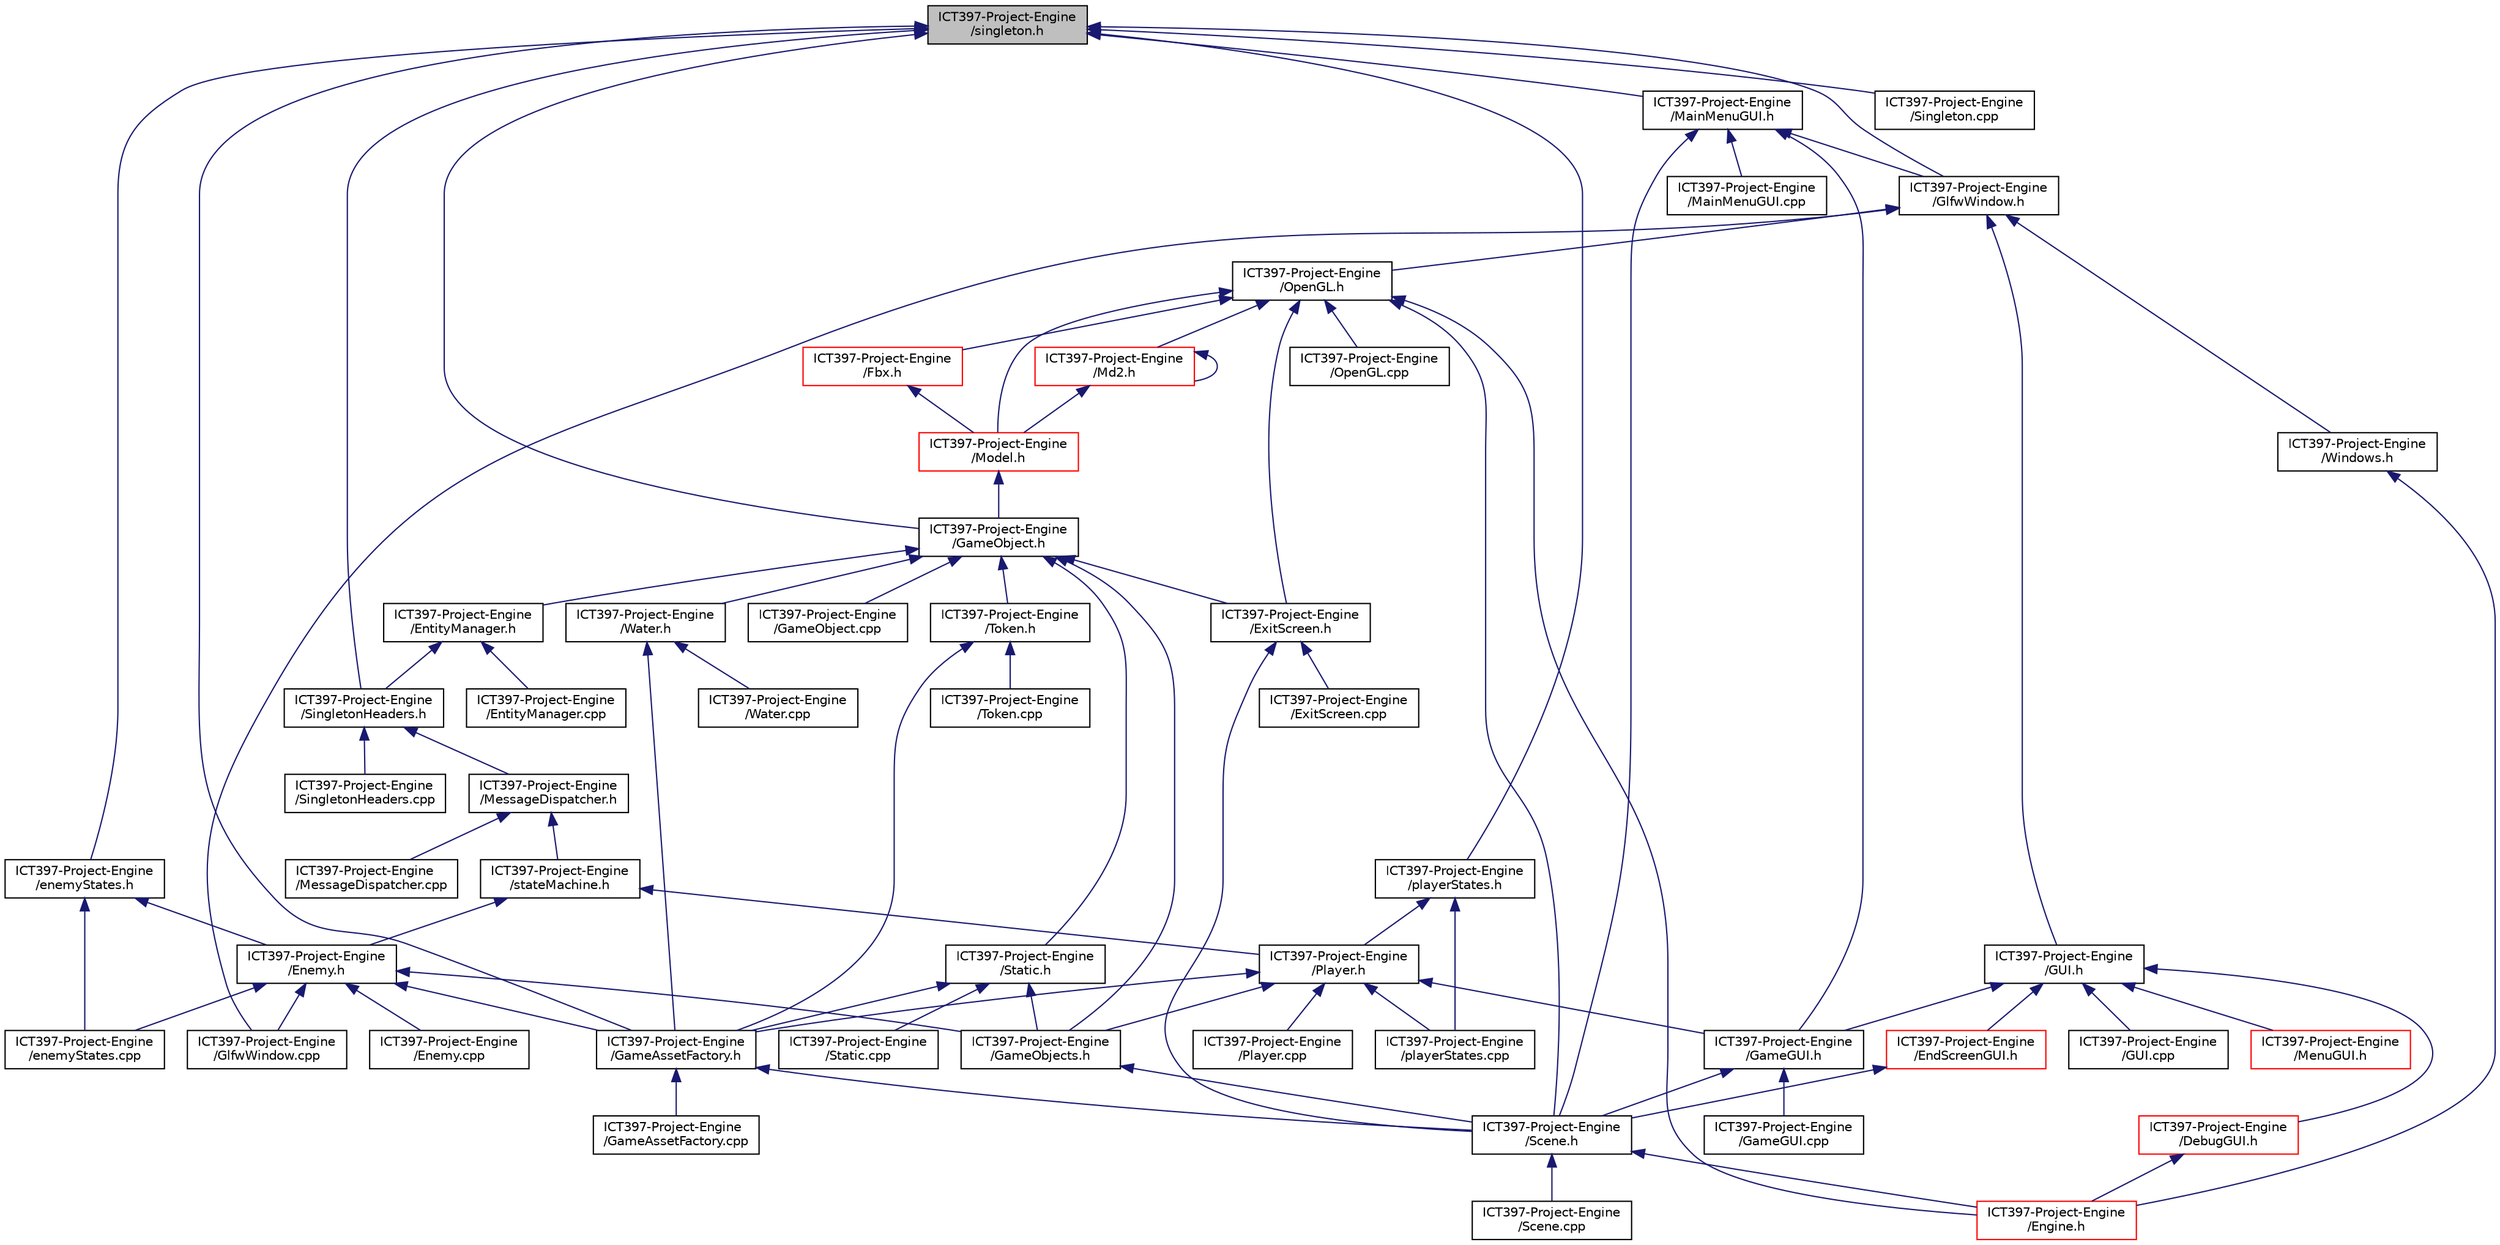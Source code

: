 digraph "ICT397-Project-Engine/singleton.h"
{
 // LATEX_PDF_SIZE
  edge [fontname="Helvetica",fontsize="10",labelfontname="Helvetica",labelfontsize="10"];
  node [fontname="Helvetica",fontsize="10",shape=record];
  Node1 [label="ICT397-Project-Engine\l/singleton.h",height=0.2,width=0.4,color="black", fillcolor="grey75", style="filled", fontcolor="black",tooltip=" "];
  Node1 -> Node2 [dir="back",color="midnightblue",fontsize="10",style="solid"];
  Node2 [label="ICT397-Project-Engine\l/enemyStates.h",height=0.2,width=0.4,color="black", fillcolor="white", style="filled",URL="$enemy_states_8h.html",tooltip=" "];
  Node2 -> Node3 [dir="back",color="midnightblue",fontsize="10",style="solid"];
  Node3 [label="ICT397-Project-Engine\l/Enemy.h",height=0.2,width=0.4,color="black", fillcolor="white", style="filled",URL="$_enemy_8h.html",tooltip=" "];
  Node3 -> Node4 [dir="back",color="midnightblue",fontsize="10",style="solid"];
  Node4 [label="ICT397-Project-Engine\l/Enemy.cpp",height=0.2,width=0.4,color="black", fillcolor="white", style="filled",URL="$_enemy_8cpp.html",tooltip=" "];
  Node3 -> Node5 [dir="back",color="midnightblue",fontsize="10",style="solid"];
  Node5 [label="ICT397-Project-Engine\l/enemyStates.cpp",height=0.2,width=0.4,color="black", fillcolor="white", style="filled",URL="$enemy_states_8cpp.html",tooltip=" "];
  Node3 -> Node6 [dir="back",color="midnightblue",fontsize="10",style="solid"];
  Node6 [label="ICT397-Project-Engine\l/GameAssetFactory.h",height=0.2,width=0.4,color="black", fillcolor="white", style="filled",URL="$_game_asset_factory_8h.html",tooltip=" "];
  Node6 -> Node7 [dir="back",color="midnightblue",fontsize="10",style="solid"];
  Node7 [label="ICT397-Project-Engine\l/GameAssetFactory.cpp",height=0.2,width=0.4,color="black", fillcolor="white", style="filled",URL="$_game_asset_factory_8cpp.html",tooltip=" "];
  Node6 -> Node8 [dir="back",color="midnightblue",fontsize="10",style="solid"];
  Node8 [label="ICT397-Project-Engine\l/Scene.h",height=0.2,width=0.4,color="black", fillcolor="white", style="filled",URL="$_scene_8h.html",tooltip=" "];
  Node8 -> Node9 [dir="back",color="midnightblue",fontsize="10",style="solid"];
  Node9 [label="ICT397-Project-Engine\l/Engine.h",height=0.2,width=0.4,color="red", fillcolor="white", style="filled",URL="$_engine_8h.html",tooltip=" "];
  Node8 -> Node12 [dir="back",color="midnightblue",fontsize="10",style="solid"];
  Node12 [label="ICT397-Project-Engine\l/Scene.cpp",height=0.2,width=0.4,color="black", fillcolor="white", style="filled",URL="$_scene_8cpp.html",tooltip=" "];
  Node3 -> Node13 [dir="back",color="midnightblue",fontsize="10",style="solid"];
  Node13 [label="ICT397-Project-Engine\l/GameObjects.h",height=0.2,width=0.4,color="black", fillcolor="white", style="filled",URL="$_game_objects_8h.html",tooltip=" "];
  Node13 -> Node8 [dir="back",color="midnightblue",fontsize="10",style="solid"];
  Node3 -> Node14 [dir="back",color="midnightblue",fontsize="10",style="solid"];
  Node14 [label="ICT397-Project-Engine\l/GlfwWindow.cpp",height=0.2,width=0.4,color="black", fillcolor="white", style="filled",URL="$_glfw_window_8cpp.html",tooltip=" "];
  Node2 -> Node5 [dir="back",color="midnightblue",fontsize="10",style="solid"];
  Node1 -> Node6 [dir="back",color="midnightblue",fontsize="10",style="solid"];
  Node1 -> Node15 [dir="back",color="midnightblue",fontsize="10",style="solid"];
  Node15 [label="ICT397-Project-Engine\l/GameObject.h",height=0.2,width=0.4,color="black", fillcolor="white", style="filled",URL="$_game_object_8h.html",tooltip=" "];
  Node15 -> Node16 [dir="back",color="midnightblue",fontsize="10",style="solid"];
  Node16 [label="ICT397-Project-Engine\l/EntityManager.h",height=0.2,width=0.4,color="black", fillcolor="white", style="filled",URL="$_entity_manager_8h.html",tooltip=" "];
  Node16 -> Node17 [dir="back",color="midnightblue",fontsize="10",style="solid"];
  Node17 [label="ICT397-Project-Engine\l/EntityManager.cpp",height=0.2,width=0.4,color="black", fillcolor="white", style="filled",URL="$_entity_manager_8cpp.html",tooltip=" "];
  Node16 -> Node18 [dir="back",color="midnightblue",fontsize="10",style="solid"];
  Node18 [label="ICT397-Project-Engine\l/SingletonHeaders.h",height=0.2,width=0.4,color="black", fillcolor="white", style="filled",URL="$_singleton_headers_8h.html",tooltip=" "];
  Node18 -> Node19 [dir="back",color="midnightblue",fontsize="10",style="solid"];
  Node19 [label="ICT397-Project-Engine\l/MessageDispatcher.h",height=0.2,width=0.4,color="black", fillcolor="white", style="filled",URL="$_message_dispatcher_8h.html",tooltip=" "];
  Node19 -> Node20 [dir="back",color="midnightblue",fontsize="10",style="solid"];
  Node20 [label="ICT397-Project-Engine\l/MessageDispatcher.cpp",height=0.2,width=0.4,color="black", fillcolor="white", style="filled",URL="$_message_dispatcher_8cpp.html",tooltip=" "];
  Node19 -> Node21 [dir="back",color="midnightblue",fontsize="10",style="solid"];
  Node21 [label="ICT397-Project-Engine\l/stateMachine.h",height=0.2,width=0.4,color="black", fillcolor="white", style="filled",URL="$state_machine_8h.html",tooltip=" "];
  Node21 -> Node3 [dir="back",color="midnightblue",fontsize="10",style="solid"];
  Node21 -> Node22 [dir="back",color="midnightblue",fontsize="10",style="solid"];
  Node22 [label="ICT397-Project-Engine\l/Player.h",height=0.2,width=0.4,color="black", fillcolor="white", style="filled",URL="$_player_8h.html",tooltip=" "];
  Node22 -> Node6 [dir="back",color="midnightblue",fontsize="10",style="solid"];
  Node22 -> Node23 [dir="back",color="midnightblue",fontsize="10",style="solid"];
  Node23 [label="ICT397-Project-Engine\l/GameGUI.h",height=0.2,width=0.4,color="black", fillcolor="white", style="filled",URL="$_game_g_u_i_8h.html",tooltip=" "];
  Node23 -> Node24 [dir="back",color="midnightblue",fontsize="10",style="solid"];
  Node24 [label="ICT397-Project-Engine\l/GameGUI.cpp",height=0.2,width=0.4,color="black", fillcolor="white", style="filled",URL="$_game_g_u_i_8cpp.html",tooltip=" "];
  Node23 -> Node8 [dir="back",color="midnightblue",fontsize="10",style="solid"];
  Node22 -> Node13 [dir="back",color="midnightblue",fontsize="10",style="solid"];
  Node22 -> Node25 [dir="back",color="midnightblue",fontsize="10",style="solid"];
  Node25 [label="ICT397-Project-Engine\l/Player.cpp",height=0.2,width=0.4,color="black", fillcolor="white", style="filled",URL="$_player_8cpp.html",tooltip=" "];
  Node22 -> Node26 [dir="back",color="midnightblue",fontsize="10",style="solid"];
  Node26 [label="ICT397-Project-Engine\l/playerStates.cpp",height=0.2,width=0.4,color="black", fillcolor="white", style="filled",URL="$player_states_8cpp.html",tooltip=" "];
  Node18 -> Node27 [dir="back",color="midnightblue",fontsize="10",style="solid"];
  Node27 [label="ICT397-Project-Engine\l/SingletonHeaders.cpp",height=0.2,width=0.4,color="black", fillcolor="white", style="filled",URL="$_singleton_headers_8cpp.html",tooltip=" "];
  Node15 -> Node28 [dir="back",color="midnightblue",fontsize="10",style="solid"];
  Node28 [label="ICT397-Project-Engine\l/ExitScreen.h",height=0.2,width=0.4,color="black", fillcolor="white", style="filled",URL="$_exit_screen_8h.html",tooltip=" "];
  Node28 -> Node29 [dir="back",color="midnightblue",fontsize="10",style="solid"];
  Node29 [label="ICT397-Project-Engine\l/ExitScreen.cpp",height=0.2,width=0.4,color="black", fillcolor="white", style="filled",URL="$_exit_screen_8cpp.html",tooltip=" "];
  Node28 -> Node8 [dir="back",color="midnightblue",fontsize="10",style="solid"];
  Node15 -> Node30 [dir="back",color="midnightblue",fontsize="10",style="solid"];
  Node30 [label="ICT397-Project-Engine\l/GameObject.cpp",height=0.2,width=0.4,color="black", fillcolor="white", style="filled",URL="$_game_object_8cpp.html",tooltip=" "];
  Node15 -> Node13 [dir="back",color="midnightblue",fontsize="10",style="solid"];
  Node15 -> Node31 [dir="back",color="midnightblue",fontsize="10",style="solid"];
  Node31 [label="ICT397-Project-Engine\l/Static.h",height=0.2,width=0.4,color="black", fillcolor="white", style="filled",URL="$_static_8h.html",tooltip=" "];
  Node31 -> Node6 [dir="back",color="midnightblue",fontsize="10",style="solid"];
  Node31 -> Node13 [dir="back",color="midnightblue",fontsize="10",style="solid"];
  Node31 -> Node32 [dir="back",color="midnightblue",fontsize="10",style="solid"];
  Node32 [label="ICT397-Project-Engine\l/Static.cpp",height=0.2,width=0.4,color="black", fillcolor="white", style="filled",URL="$_static_8cpp.html",tooltip=" "];
  Node15 -> Node33 [dir="back",color="midnightblue",fontsize="10",style="solid"];
  Node33 [label="ICT397-Project-Engine\l/Token.h",height=0.2,width=0.4,color="black", fillcolor="white", style="filled",URL="$_token_8h.html",tooltip=" "];
  Node33 -> Node6 [dir="back",color="midnightblue",fontsize="10",style="solid"];
  Node33 -> Node34 [dir="back",color="midnightblue",fontsize="10",style="solid"];
  Node34 [label="ICT397-Project-Engine\l/Token.cpp",height=0.2,width=0.4,color="black", fillcolor="white", style="filled",URL="$_token_8cpp.html",tooltip=" "];
  Node15 -> Node35 [dir="back",color="midnightblue",fontsize="10",style="solid"];
  Node35 [label="ICT397-Project-Engine\l/Water.h",height=0.2,width=0.4,color="black", fillcolor="white", style="filled",URL="$_water_8h.html",tooltip=" "];
  Node35 -> Node6 [dir="back",color="midnightblue",fontsize="10",style="solid"];
  Node35 -> Node36 [dir="back",color="midnightblue",fontsize="10",style="solid"];
  Node36 [label="ICT397-Project-Engine\l/Water.cpp",height=0.2,width=0.4,color="black", fillcolor="white", style="filled",URL="$_water_8cpp.html",tooltip=" "];
  Node1 -> Node37 [dir="back",color="midnightblue",fontsize="10",style="solid"];
  Node37 [label="ICT397-Project-Engine\l/GlfwWindow.h",height=0.2,width=0.4,color="black", fillcolor="white", style="filled",URL="$_glfw_window_8h.html",tooltip=" "];
  Node37 -> Node14 [dir="back",color="midnightblue",fontsize="10",style="solid"];
  Node37 -> Node38 [dir="back",color="midnightblue",fontsize="10",style="solid"];
  Node38 [label="ICT397-Project-Engine\l/GUI.h",height=0.2,width=0.4,color="black", fillcolor="white", style="filled",URL="$_g_u_i_8h.html",tooltip="Base class for all GUI."];
  Node38 -> Node39 [dir="back",color="midnightblue",fontsize="10",style="solid"];
  Node39 [label="ICT397-Project-Engine\l/DebugGUI.h",height=0.2,width=0.4,color="red", fillcolor="white", style="filled",URL="$_debug_g_u_i_8h.html",tooltip=" "];
  Node39 -> Node9 [dir="back",color="midnightblue",fontsize="10",style="solid"];
  Node38 -> Node41 [dir="back",color="midnightblue",fontsize="10",style="solid"];
  Node41 [label="ICT397-Project-Engine\l/EndScreenGUI.h",height=0.2,width=0.4,color="red", fillcolor="white", style="filled",URL="$_end_screen_g_u_i_8h.html",tooltip="End Screen GUI information."];
  Node41 -> Node8 [dir="back",color="midnightblue",fontsize="10",style="solid"];
  Node38 -> Node23 [dir="back",color="midnightblue",fontsize="10",style="solid"];
  Node38 -> Node43 [dir="back",color="midnightblue",fontsize="10",style="solid"];
  Node43 [label="ICT397-Project-Engine\l/GUI.cpp",height=0.2,width=0.4,color="black", fillcolor="white", style="filled",URL="$_g_u_i_8cpp.html",tooltip=" "];
  Node38 -> Node44 [dir="back",color="midnightblue",fontsize="10",style="solid"];
  Node44 [label="ICT397-Project-Engine\l/MenuGUI.h",height=0.2,width=0.4,color="red", fillcolor="white", style="filled",URL="$_menu_g_u_i_8h.html",tooltip=" "];
  Node37 -> Node46 [dir="back",color="midnightblue",fontsize="10",style="solid"];
  Node46 [label="ICT397-Project-Engine\l/OpenGL.h",height=0.2,width=0.4,color="black", fillcolor="white", style="filled",URL="$_open_g_l_8h.html",tooltip=" "];
  Node46 -> Node9 [dir="back",color="midnightblue",fontsize="10",style="solid"];
  Node46 -> Node28 [dir="back",color="midnightblue",fontsize="10",style="solid"];
  Node46 -> Node47 [dir="back",color="midnightblue",fontsize="10",style="solid"];
  Node47 [label="ICT397-Project-Engine\l/Fbx.h",height=0.2,width=0.4,color="red", fillcolor="white", style="filled",URL="$_fbx_8h.html",tooltip=" "];
  Node47 -> Node49 [dir="back",color="midnightblue",fontsize="10",style="solid"];
  Node49 [label="ICT397-Project-Engine\l/Model.h",height=0.2,width=0.4,color="red", fillcolor="white", style="filled",URL="$_model_8h.html",tooltip=" "];
  Node49 -> Node15 [dir="back",color="midnightblue",fontsize="10",style="solid"];
  Node46 -> Node51 [dir="back",color="midnightblue",fontsize="10",style="solid"];
  Node51 [label="ICT397-Project-Engine\l/Md2.h",height=0.2,width=0.4,color="red", fillcolor="white", style="filled",URL="$_md2_8h.html",tooltip=" "];
  Node51 -> Node51 [dir="back",color="midnightblue",fontsize="10",style="solid"];
  Node51 -> Node49 [dir="back",color="midnightblue",fontsize="10",style="solid"];
  Node46 -> Node49 [dir="back",color="midnightblue",fontsize="10",style="solid"];
  Node46 -> Node53 [dir="back",color="midnightblue",fontsize="10",style="solid"];
  Node53 [label="ICT397-Project-Engine\l/OpenGL.cpp",height=0.2,width=0.4,color="black", fillcolor="white", style="filled",URL="$_open_g_l_8cpp.html",tooltip=" "];
  Node46 -> Node8 [dir="back",color="midnightblue",fontsize="10",style="solid"];
  Node37 -> Node54 [dir="back",color="midnightblue",fontsize="10",style="solid"];
  Node54 [label="ICT397-Project-Engine\l/Windows.h",height=0.2,width=0.4,color="black", fillcolor="white", style="filled",URL="$_windows_8h.html",tooltip=" "];
  Node54 -> Node9 [dir="back",color="midnightblue",fontsize="10",style="solid"];
  Node1 -> Node55 [dir="back",color="midnightblue",fontsize="10",style="solid"];
  Node55 [label="ICT397-Project-Engine\l/MainMenuGUI.h",height=0.2,width=0.4,color="black", fillcolor="white", style="filled",URL="$_main_menu_g_u_i_8h.html",tooltip="Main menu GUI functions."];
  Node55 -> Node23 [dir="back",color="midnightblue",fontsize="10",style="solid"];
  Node55 -> Node37 [dir="back",color="midnightblue",fontsize="10",style="solid"];
  Node55 -> Node56 [dir="back",color="midnightblue",fontsize="10",style="solid"];
  Node56 [label="ICT397-Project-Engine\l/MainMenuGUI.cpp",height=0.2,width=0.4,color="black", fillcolor="white", style="filled",URL="$_main_menu_g_u_i_8cpp.html",tooltip=" "];
  Node55 -> Node8 [dir="back",color="midnightblue",fontsize="10",style="solid"];
  Node1 -> Node57 [dir="back",color="midnightblue",fontsize="10",style="solid"];
  Node57 [label="ICT397-Project-Engine\l/playerStates.h",height=0.2,width=0.4,color="black", fillcolor="white", style="filled",URL="$player_states_8h.html",tooltip=" "];
  Node57 -> Node22 [dir="back",color="midnightblue",fontsize="10",style="solid"];
  Node57 -> Node26 [dir="back",color="midnightblue",fontsize="10",style="solid"];
  Node1 -> Node58 [dir="back",color="midnightblue",fontsize="10",style="solid"];
  Node58 [label="ICT397-Project-Engine\l/Singleton.cpp",height=0.2,width=0.4,color="black", fillcolor="white", style="filled",URL="$_singleton_8cpp.html",tooltip=" "];
  Node1 -> Node18 [dir="back",color="midnightblue",fontsize="10",style="solid"];
}
